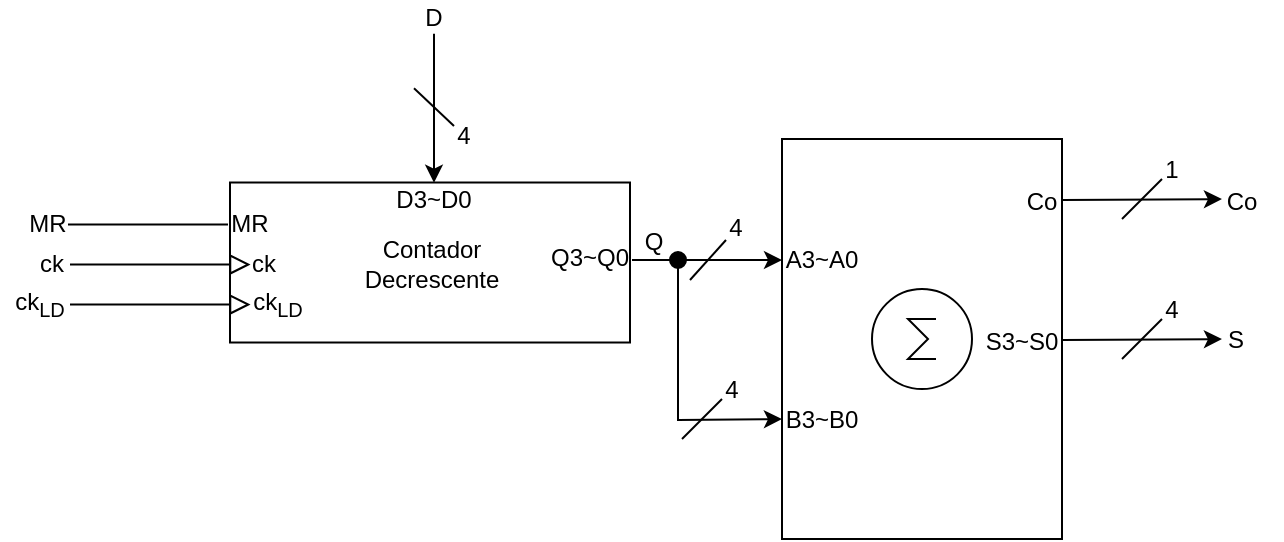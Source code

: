 <mxfile version="10.6.2" type="google"><diagram id="8hPR5zCnABcsAlMLZBoC" name="Page-1"><mxGraphModel dx="699" dy="434" grid="1" gridSize="10" guides="1" tooltips="1" connect="1" arrows="0" fold="1" page="1" pageScale="1" pageWidth="827" pageHeight="583" math="0" shadow="0"><root><mxCell id="0"/><mxCell id="1" parent="0"/><mxCell id="R_a9QwvN_8BW28YkKBMX-2" value="" style="rounded=0;whiteSpace=wrap;html=1;" vertex="1" parent="1"><mxGeometry x="126" y="131.257" width="200" height="80" as="geometry"/></mxCell><mxCell id="R_a9QwvN_8BW28YkKBMX-11" value="" style="group" vertex="1" connectable="0" parent="1"><mxGeometry x="208" y="40.0" width="55" height="108.143" as="geometry"/></mxCell><mxCell id="R_a9QwvN_8BW28YkKBMX-12" value="D" style="text;html=1;strokeColor=none;fillColor=none;align=center;verticalAlign=middle;whiteSpace=wrap;rounded=0;rotation=0;" vertex="1" parent="R_a9QwvN_8BW28YkKBMX-11"><mxGeometry width="40" height="18.857" as="geometry"/></mxCell><mxCell id="R_a9QwvN_8BW28YkKBMX-13" value="D3~D0" style="text;html=1;strokeColor=none;fillColor=none;align=center;verticalAlign=middle;whiteSpace=wrap;rounded=0;rotation=0;" vertex="1" parent="R_a9QwvN_8BW28YkKBMX-11"><mxGeometry y="90.286" width="40" height="18.857" as="geometry"/></mxCell><mxCell id="R_a9QwvN_8BW28YkKBMX-14" value="" style="endArrow=classic;html=1;entryX=0;entryY=0.25;entryDx=0;entryDy=0;" edge="1" parent="R_a9QwvN_8BW28YkKBMX-11"><mxGeometry width="50" height="50" relative="1" as="geometry"><mxPoint x="20" y="16.857" as="sourcePoint"/><mxPoint x="20" y="91.343" as="targetPoint"/></mxGeometry></mxCell><mxCell id="R_a9QwvN_8BW28YkKBMX-15" value="" style="endArrow=none;html=1;" edge="1" parent="R_a9QwvN_8BW28YkKBMX-11"><mxGeometry width="50" height="50" relative="1" as="geometry"><mxPoint x="10" y="44.143" as="sourcePoint"/><mxPoint x="30" y="63.0" as="targetPoint"/></mxGeometry></mxCell><mxCell id="R_a9QwvN_8BW28YkKBMX-16" value="4" style="text;html=1;strokeColor=none;fillColor=none;align=center;verticalAlign=middle;whiteSpace=wrap;rounded=0;rotation=0;" vertex="1" parent="R_a9QwvN_8BW28YkKBMX-11"><mxGeometry x="15" y="58.286" width="40" height="18.857" as="geometry"/></mxCell><mxCell id="R_a9QwvN_8BW28YkKBMX-23" value="" style="group" vertex="1" connectable="0" parent="1"><mxGeometry x="15" y="127.257" width="150" height="35" as="geometry"/></mxCell><mxCell id="R_a9QwvN_8BW28YkKBMX-24" value="" style="group" vertex="1" connectable="0" parent="R_a9QwvN_8BW28YkKBMX-23"><mxGeometry x="30" width="120" height="35" as="geometry"/></mxCell><mxCell id="R_a9QwvN_8BW28YkKBMX-25" value="" style="group" vertex="1" connectable="0" parent="R_a9QwvN_8BW28YkKBMX-24"><mxGeometry width="79.966" height="35" as="geometry"/></mxCell><mxCell id="R_a9QwvN_8BW28YkKBMX-26" value="" style="endArrow=none;html=1;entryX=0;entryY=0.25;entryDx=0;entryDy=0;endFill=0;startArrow=none;startFill=0;" edge="1" parent="R_a9QwvN_8BW28YkKBMX-25"><mxGeometry width="50" height="50" relative="1" as="geometry"><mxPoint y="25" as="sourcePoint"/><mxPoint x="80" y="25" as="targetPoint"/></mxGeometry></mxCell><mxCell id="R_a9QwvN_8BW28YkKBMX-29" value="MR" style="text;html=1;strokeColor=none;fillColor=none;align=center;verticalAlign=middle;whiteSpace=wrap;rounded=0;" vertex="1" parent="R_a9QwvN_8BW28YkKBMX-24"><mxGeometry x="71" y="15" width="40" height="20" as="geometry"/></mxCell><mxCell id="R_a9QwvN_8BW28YkKBMX-30" value="MR" style="text;html=1;strokeColor=none;fillColor=none;align=center;verticalAlign=middle;whiteSpace=wrap;rounded=0;" vertex="1" parent="R_a9QwvN_8BW28YkKBMX-23"><mxGeometry y="15" width="40" height="20" as="geometry"/></mxCell><mxCell id="R_a9QwvN_8BW28YkKBMX-31" value="" style="group" vertex="1" connectable="0" parent="1"><mxGeometry x="17" y="162.257" width="146" height="20" as="geometry"/></mxCell><mxCell id="R_a9QwvN_8BW28YkKBMX-32" value="" style="endArrow=none;html=1;rounded=1;startArrow=block;startFill=0;endSize=6;startSize=8;" edge="1" parent="R_a9QwvN_8BW28YkKBMX-31"><mxGeometry width="50" height="50" relative="1" as="geometry"><mxPoint x="119.25" y="10" as="sourcePoint"/><mxPoint x="29" y="10" as="targetPoint"/></mxGeometry></mxCell><mxCell id="R_a9QwvN_8BW28YkKBMX-33" value="ck" style="text;html=1;strokeColor=none;fillColor=none;align=center;verticalAlign=middle;whiteSpace=wrap;rounded=0;" vertex="1" parent="R_a9QwvN_8BW28YkKBMX-31"><mxGeometry x="106" width="40" height="20" as="geometry"/></mxCell><mxCell id="R_a9QwvN_8BW28YkKBMX-34" value="ck" style="text;html=1;strokeColor=none;fillColor=none;align=center;verticalAlign=middle;whiteSpace=wrap;rounded=0;" vertex="1" parent="R_a9QwvN_8BW28YkKBMX-31"><mxGeometry width="40" height="20" as="geometry"/></mxCell><mxCell id="R_a9QwvN_8BW28YkKBMX-35" value="" style="group" vertex="1" connectable="0" parent="1"><mxGeometry x="11" y="182.257" width="159" height="20" as="geometry"/></mxCell><mxCell id="R_a9QwvN_8BW28YkKBMX-36" value="ck&lt;sub&gt;LD&lt;/sub&gt;" style="text;html=1;strokeColor=none;fillColor=none;align=center;verticalAlign=middle;whiteSpace=wrap;rounded=0;" vertex="1" parent="R_a9QwvN_8BW28YkKBMX-35"><mxGeometry width="40" height="20" as="geometry"/></mxCell><mxCell id="R_a9QwvN_8BW28YkKBMX-37" value="" style="endArrow=none;html=1;rounded=1;startArrow=block;startFill=0;endSize=6;startSize=8;" edge="1" parent="R_a9QwvN_8BW28YkKBMX-35"><mxGeometry width="50" height="50" relative="1" as="geometry"><mxPoint x="125.25" y="10" as="sourcePoint"/><mxPoint x="35" y="10" as="targetPoint"/></mxGeometry></mxCell><mxCell id="R_a9QwvN_8BW28YkKBMX-38" value="ck&lt;sub&gt;LD&lt;/sub&gt;" style="text;html=1;strokeColor=none;fillColor=none;align=center;verticalAlign=middle;whiteSpace=wrap;rounded=0;" vertex="1" parent="R_a9QwvN_8BW28YkKBMX-35"><mxGeometry x="119" width="40" height="20" as="geometry"/></mxCell><mxCell id="R_a9QwvN_8BW28YkKBMX-39" value="Contador Decrescente" style="text;html=1;strokeColor=none;fillColor=none;align=center;verticalAlign=middle;whiteSpace=wrap;rounded=0;" vertex="1" parent="1"><mxGeometry x="179.5" y="156.757" width="94" height="31" as="geometry"/></mxCell><mxCell id="R_a9QwvN_8BW28YkKBMX-76" value="" style="group" vertex="1" connectable="0" parent="1"><mxGeometry x="286" y="145" width="144" height="35" as="geometry"/></mxCell><mxCell id="R_a9QwvN_8BW28YkKBMX-18" value="Q3~Q0" style="text;html=1;strokeColor=none;fillColor=none;align=center;verticalAlign=middle;whiteSpace=wrap;rounded=0;rotation=0;" vertex="1" parent="R_a9QwvN_8BW28YkKBMX-76"><mxGeometry y="15" width="40" height="18.857" as="geometry"/></mxCell><mxCell id="R_a9QwvN_8BW28YkKBMX-20" value="" style="endArrow=classic;html=1;entryX=0;entryY=0.25;entryDx=0;entryDy=0;" edge="1" parent="R_a9QwvN_8BW28YkKBMX-76"><mxGeometry width="50" height="50" relative="1" as="geometry"><mxPoint x="41" y="25" as="sourcePoint"/><mxPoint x="116" y="25" as="targetPoint"/></mxGeometry></mxCell><mxCell id="R_a9QwvN_8BW28YkKBMX-21" value="" style="endArrow=none;html=1;" edge="1" parent="R_a9QwvN_8BW28YkKBMX-76"><mxGeometry width="50" height="50" relative="1" as="geometry"><mxPoint x="70" y="35" as="sourcePoint"/><mxPoint x="88" y="15" as="targetPoint"/></mxGeometry></mxCell><mxCell id="R_a9QwvN_8BW28YkKBMX-22" value="4" style="text;html=1;strokeColor=none;fillColor=none;align=center;verticalAlign=middle;whiteSpace=wrap;rounded=0;rotation=0;" vertex="1" parent="R_a9QwvN_8BW28YkKBMX-76"><mxGeometry x="73" width="40" height="18.857" as="geometry"/></mxCell><mxCell id="R_a9QwvN_8BW28YkKBMX-43" value="" style="rounded=0;whiteSpace=wrap;html=1;" vertex="1" parent="1"><mxGeometry x="402" y="109.5" width="140" height="200" as="geometry"/></mxCell><mxCell id="R_a9QwvN_8BW28YkKBMX-44" value="" style="verticalLabelPosition=bottom;shadow=0;dashed=0;align=center;fillColor=#ffffff;html=1;verticalAlign=top;strokeWidth=1;shape=mxgraph.electrical.abstract.sum;" vertex="1" parent="1"><mxGeometry x="447" y="184.5" width="50" height="50" as="geometry"/></mxCell><mxCell id="R_a9QwvN_8BW28YkKBMX-45" value="" style="group" vertex="1" connectable="0" parent="1"><mxGeometry x="502" y="114.5" width="119.966" height="36" as="geometry"/></mxCell><mxCell id="R_a9QwvN_8BW28YkKBMX-46" value="&lt;div&gt;Co&lt;/div&gt;" style="text;html=1;strokeColor=none;fillColor=none;align=center;verticalAlign=middle;whiteSpace=wrap;rounded=0;" vertex="1" parent="R_a9QwvN_8BW28YkKBMX-45"><mxGeometry x="10" y="16" width="40" height="20" as="geometry"/></mxCell><mxCell id="R_a9QwvN_8BW28YkKBMX-47" value="" style="group" vertex="1" connectable="0" parent="R_a9QwvN_8BW28YkKBMX-45"><mxGeometry x="40" width="79.966" height="35" as="geometry"/></mxCell><mxCell id="R_a9QwvN_8BW28YkKBMX-48" value="" style="endArrow=classic;html=1;entryX=0;entryY=0.25;entryDx=0;entryDy=0;" edge="1" parent="R_a9QwvN_8BW28YkKBMX-47"><mxGeometry width="50" height="50" relative="1" as="geometry"><mxPoint y="25.5" as="sourcePoint"/><mxPoint x="79.966" y="25.052" as="targetPoint"/></mxGeometry></mxCell><mxCell id="R_a9QwvN_8BW28YkKBMX-49" value="" style="endArrow=none;html=1;" edge="1" parent="R_a9QwvN_8BW28YkKBMX-47"><mxGeometry width="50" height="50" relative="1" as="geometry"><mxPoint x="30" y="35" as="sourcePoint"/><mxPoint x="50" y="15" as="targetPoint"/></mxGeometry></mxCell><mxCell id="R_a9QwvN_8BW28YkKBMX-50" value="1" style="text;html=1;strokeColor=none;fillColor=none;align=center;verticalAlign=middle;whiteSpace=wrap;rounded=0;" vertex="1" parent="R_a9QwvN_8BW28YkKBMX-47"><mxGeometry x="35" width="40" height="20" as="geometry"/></mxCell><mxCell id="R_a9QwvN_8BW28YkKBMX-51" value="" style="group" vertex="1" connectable="0" parent="1"><mxGeometry x="292" y="144.5" width="150" height="35" as="geometry"/></mxCell><mxCell id="R_a9QwvN_8BW28YkKBMX-52" value="" style="group" vertex="1" connectable="0" parent="R_a9QwvN_8BW28YkKBMX-51"><mxGeometry x="30" width="120" height="35" as="geometry"/></mxCell><mxCell id="R_a9QwvN_8BW28YkKBMX-53" value="" style="group" vertex="1" connectable="0" parent="R_a9QwvN_8BW28YkKBMX-52"><mxGeometry width="79.966" height="35" as="geometry"/></mxCell><mxCell id="R_a9QwvN_8BW28YkKBMX-56" value="Q" style="text;html=1;strokeColor=none;fillColor=none;align=center;verticalAlign=middle;whiteSpace=wrap;rounded=0;" vertex="1" parent="R_a9QwvN_8BW28YkKBMX-53"><mxGeometry x="-4" y="6" width="40" height="20" as="geometry"/></mxCell><mxCell id="R_a9QwvN_8BW28YkKBMX-57" value="A3~A0" style="text;html=1;strokeColor=none;fillColor=none;align=center;verticalAlign=middle;whiteSpace=wrap;rounded=0;" vertex="1" parent="R_a9QwvN_8BW28YkKBMX-52"><mxGeometry x="80" y="15" width="40" height="20" as="geometry"/></mxCell><mxCell id="R_a9QwvN_8BW28YkKBMX-59" value="" style="group" vertex="1" connectable="0" parent="1"><mxGeometry x="292" y="224.5" width="150" height="35" as="geometry"/></mxCell><mxCell id="R_a9QwvN_8BW28YkKBMX-60" value="" style="group" vertex="1" connectable="0" parent="R_a9QwvN_8BW28YkKBMX-59"><mxGeometry x="30" width="120" height="35" as="geometry"/></mxCell><mxCell id="R_a9QwvN_8BW28YkKBMX-61" value="" style="group" vertex="1" connectable="0" parent="R_a9QwvN_8BW28YkKBMX-60"><mxGeometry width="79.966" height="35" as="geometry"/></mxCell><mxCell id="R_a9QwvN_8BW28YkKBMX-62" value="" style="endArrow=classic;html=1;entryX=0;entryY=0.25;entryDx=0;entryDy=0;" edge="1" parent="R_a9QwvN_8BW28YkKBMX-61"><mxGeometry width="50" height="50" relative="1" as="geometry"><mxPoint x="28" y="25.5" as="sourcePoint"/><mxPoint x="79.966" y="25.052" as="targetPoint"/></mxGeometry></mxCell><mxCell id="R_a9QwvN_8BW28YkKBMX-63" value="" style="endArrow=none;html=1;" edge="1" parent="R_a9QwvN_8BW28YkKBMX-61"><mxGeometry width="50" height="50" relative="1" as="geometry"><mxPoint x="30" y="35" as="sourcePoint"/><mxPoint x="50" y="15" as="targetPoint"/></mxGeometry></mxCell><mxCell id="R_a9QwvN_8BW28YkKBMX-64" value="4" style="text;html=1;strokeColor=none;fillColor=none;align=center;verticalAlign=middle;whiteSpace=wrap;rounded=0;" vertex="1" parent="R_a9QwvN_8BW28YkKBMX-61"><mxGeometry x="35" width="40" height="20" as="geometry"/></mxCell><mxCell id="R_a9QwvN_8BW28YkKBMX-65" value="&lt;div&gt;B3~B0&lt;/div&gt;" style="text;html=1;strokeColor=none;fillColor=none;align=center;verticalAlign=middle;whiteSpace=wrap;rounded=0;" vertex="1" parent="R_a9QwvN_8BW28YkKBMX-60"><mxGeometry x="80" y="15" width="40" height="20" as="geometry"/></mxCell><mxCell id="R_a9QwvN_8BW28YkKBMX-67" value="" style="group" vertex="1" connectable="0" parent="1"><mxGeometry x="502" y="184.5" width="147" height="36" as="geometry"/></mxCell><mxCell id="R_a9QwvN_8BW28YkKBMX-68" value="" style="group" vertex="1" connectable="0" parent="R_a9QwvN_8BW28YkKBMX-67"><mxGeometry width="119.966" height="36" as="geometry"/></mxCell><mxCell id="R_a9QwvN_8BW28YkKBMX-69" value="&lt;div&gt;S3~S0&lt;/div&gt;" style="text;html=1;strokeColor=none;fillColor=none;align=center;verticalAlign=middle;whiteSpace=wrap;rounded=0;" vertex="1" parent="R_a9QwvN_8BW28YkKBMX-68"><mxGeometry y="16" width="40" height="20" as="geometry"/></mxCell><mxCell id="R_a9QwvN_8BW28YkKBMX-70" value="" style="group" vertex="1" connectable="0" parent="R_a9QwvN_8BW28YkKBMX-68"><mxGeometry x="40" width="79.966" height="35" as="geometry"/></mxCell><mxCell id="R_a9QwvN_8BW28YkKBMX-71" value="" style="endArrow=classic;html=1;entryX=0;entryY=0.25;entryDx=0;entryDy=0;" edge="1" parent="R_a9QwvN_8BW28YkKBMX-70"><mxGeometry width="50" height="50" relative="1" as="geometry"><mxPoint y="25.5" as="sourcePoint"/><mxPoint x="79.966" y="25.052" as="targetPoint"/></mxGeometry></mxCell><mxCell id="R_a9QwvN_8BW28YkKBMX-72" value="" style="endArrow=none;html=1;" edge="1" parent="R_a9QwvN_8BW28YkKBMX-70"><mxGeometry width="50" height="50" relative="1" as="geometry"><mxPoint x="30" y="35" as="sourcePoint"/><mxPoint x="50" y="15" as="targetPoint"/></mxGeometry></mxCell><mxCell id="R_a9QwvN_8BW28YkKBMX-73" value="4" style="text;html=1;strokeColor=none;fillColor=none;align=center;verticalAlign=middle;whiteSpace=wrap;rounded=0;" vertex="1" parent="R_a9QwvN_8BW28YkKBMX-70"><mxGeometry x="35" width="40" height="20" as="geometry"/></mxCell><mxCell id="R_a9QwvN_8BW28YkKBMX-74" value="S" style="text;html=1;strokeColor=none;fillColor=none;align=center;verticalAlign=middle;whiteSpace=wrap;rounded=0;" vertex="1" parent="R_a9QwvN_8BW28YkKBMX-67"><mxGeometry x="107" y="15" width="40" height="20" as="geometry"/></mxCell><mxCell id="R_a9QwvN_8BW28YkKBMX-75" value="Co" style="text;html=1;strokeColor=none;fillColor=none;align=center;verticalAlign=middle;whiteSpace=wrap;rounded=0;" vertex="1" parent="1"><mxGeometry x="612" y="130.5" width="40" height="20" as="geometry"/></mxCell><mxCell id="R_a9QwvN_8BW28YkKBMX-79" value="" style="endArrow=none;html=1;" edge="1" parent="1" source="R_a9QwvN_8BW28YkKBMX-81"><mxGeometry width="50" height="50" relative="1" as="geometry"><mxPoint x="350" y="169.5" as="sourcePoint"/><mxPoint x="350" y="250.5" as="targetPoint"/></mxGeometry></mxCell><mxCell id="R_a9QwvN_8BW28YkKBMX-81" value="" style="ellipse;whiteSpace=wrap;html=1;fillColor=#000000;aspect=fixed;" vertex="1" parent="1"><mxGeometry x="346" y="166" width="8" height="8" as="geometry"/></mxCell><mxCell id="R_a9QwvN_8BW28YkKBMX-84" value="" style="endArrow=none;html=1;" edge="1" parent="1" target="R_a9QwvN_8BW28YkKBMX-81"><mxGeometry width="50" height="50" relative="1" as="geometry"><mxPoint x="350" y="169.5" as="sourcePoint"/><mxPoint x="350" y="250.5" as="targetPoint"/></mxGeometry></mxCell></root></mxGraphModel></diagram></mxfile>